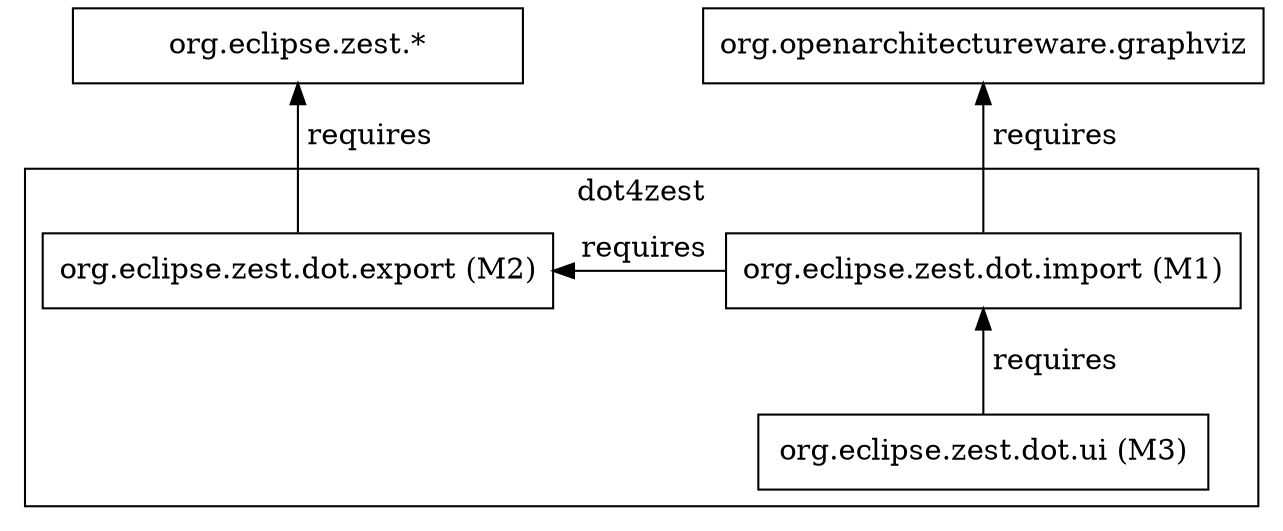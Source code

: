 /*******************************************************************************
 * Copyright (c) 2009 Fabian Steeg. All rights reserved. This program and the
 * accompanying materials are made available under the terms of the Eclipse
 * Public License v1.0 which accompanies this distribution, and is available at
 * http://www.eclipse.org/legal/epl-v10.html
 * <p/>
 * Contributors: Fabian Steeg - initial API and implementation; see bug 277380
 *******************************************************************************/
digraph dependencies{
	rankdir=TD
	node[shape=box width=3]
	edge[]
	zest[label="org.eclipse.zest.*"]
	graphviz[label="org.openarchitectureware.graphviz"]
	subgraph cluster_0{
		label="dot4zest"
		import[label="org.eclipse.zest.dot.import (M1)"]
		export[label="org.eclipse.zest.dot.export (M2)"]
		ui[label="org.eclipse.zest.dot.ui (M3)"]
	}
	zest->export[label=" requires" dir=back]
	export->import[label=" requires" dir=back constraint=false]
	graphviz->import[label=" requires" dir=back]
	import->ui[label=" requires" dir=back]
}